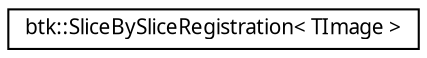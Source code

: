 digraph G
{
  edge [fontname="FreeSans.ttf",fontsize="10",labelfontname="FreeSans.ttf",labelfontsize="10"];
  node [fontname="FreeSans.ttf",fontsize="10",shape=record];
  rankdir=LR;
  Node1 [label="btk::SliceBySliceRegistration\< TImage \>",height=0.2,width=0.4,color="black", fillcolor="white", style="filled",URL="$classbtk_1_1_slice_by_slice_registration.html",tooltip="Describe the class briefly here."];
}
